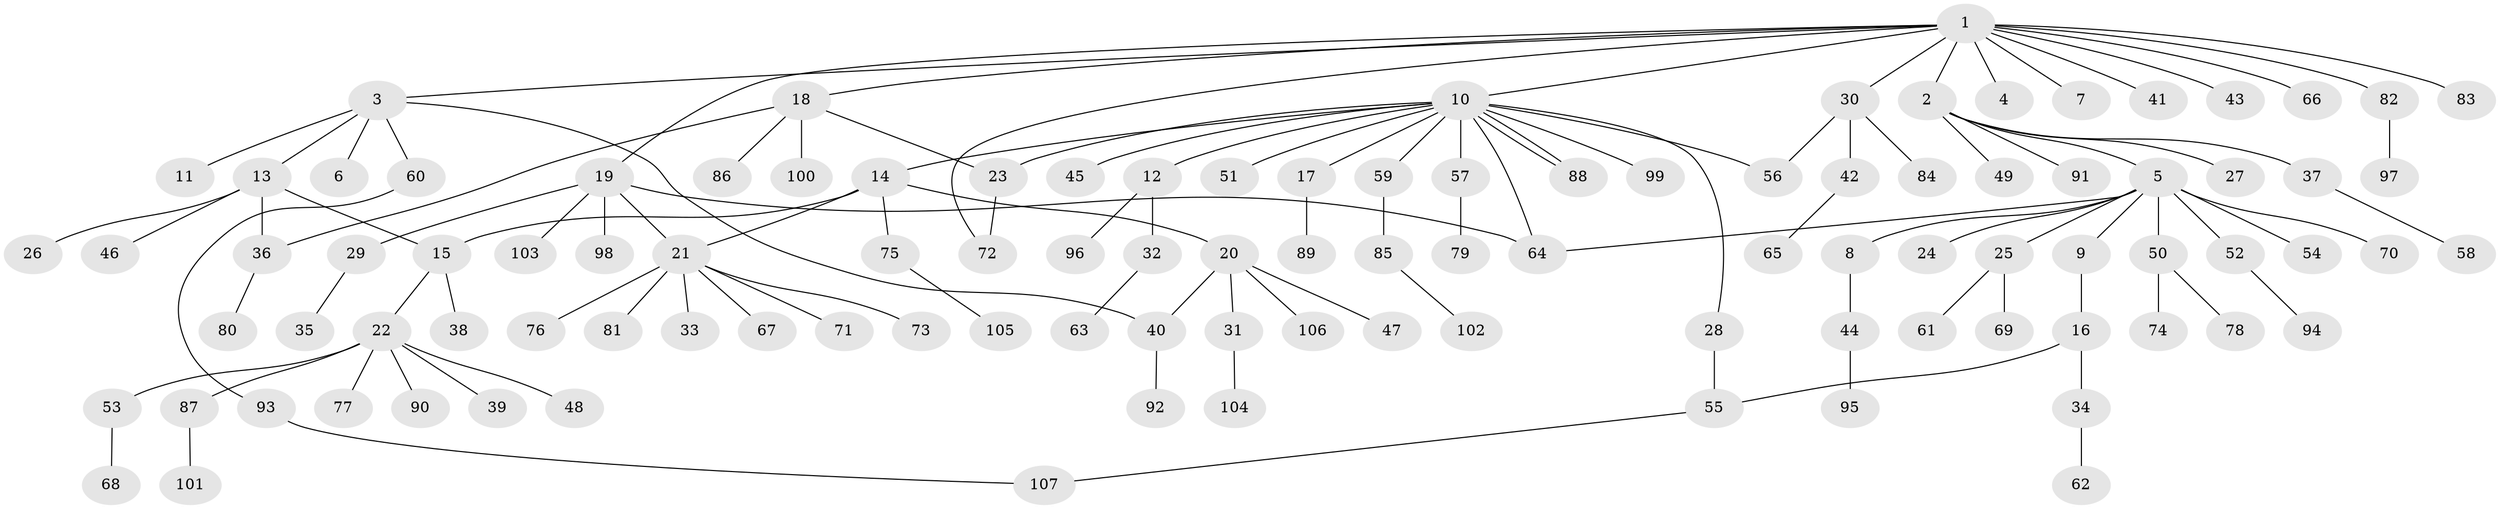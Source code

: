 // coarse degree distribution, {13: 0.012658227848101266, 5: 0.02531645569620253, 1: 0.5949367088607594, 9: 0.012658227848101266, 2: 0.21518987341772153, 14: 0.012658227848101266, 6: 0.0379746835443038, 7: 0.0379746835443038, 4: 0.02531645569620253, 3: 0.02531645569620253}
// Generated by graph-tools (version 1.1) at 2025/23/03/03/25 07:23:54]
// undirected, 107 vertices, 118 edges
graph export_dot {
graph [start="1"]
  node [color=gray90,style=filled];
  1;
  2;
  3;
  4;
  5;
  6;
  7;
  8;
  9;
  10;
  11;
  12;
  13;
  14;
  15;
  16;
  17;
  18;
  19;
  20;
  21;
  22;
  23;
  24;
  25;
  26;
  27;
  28;
  29;
  30;
  31;
  32;
  33;
  34;
  35;
  36;
  37;
  38;
  39;
  40;
  41;
  42;
  43;
  44;
  45;
  46;
  47;
  48;
  49;
  50;
  51;
  52;
  53;
  54;
  55;
  56;
  57;
  58;
  59;
  60;
  61;
  62;
  63;
  64;
  65;
  66;
  67;
  68;
  69;
  70;
  71;
  72;
  73;
  74;
  75;
  76;
  77;
  78;
  79;
  80;
  81;
  82;
  83;
  84;
  85;
  86;
  87;
  88;
  89;
  90;
  91;
  92;
  93;
  94;
  95;
  96;
  97;
  98;
  99;
  100;
  101;
  102;
  103;
  104;
  105;
  106;
  107;
  1 -- 2;
  1 -- 3;
  1 -- 4;
  1 -- 7;
  1 -- 10;
  1 -- 18;
  1 -- 19;
  1 -- 30;
  1 -- 41;
  1 -- 43;
  1 -- 66;
  1 -- 72;
  1 -- 82;
  1 -- 83;
  2 -- 5;
  2 -- 27;
  2 -- 37;
  2 -- 49;
  2 -- 91;
  3 -- 6;
  3 -- 11;
  3 -- 13;
  3 -- 40;
  3 -- 60;
  5 -- 8;
  5 -- 9;
  5 -- 24;
  5 -- 25;
  5 -- 50;
  5 -- 52;
  5 -- 54;
  5 -- 64;
  5 -- 70;
  8 -- 44;
  9 -- 16;
  10 -- 12;
  10 -- 14;
  10 -- 17;
  10 -- 23;
  10 -- 28;
  10 -- 45;
  10 -- 51;
  10 -- 56;
  10 -- 57;
  10 -- 59;
  10 -- 64;
  10 -- 88;
  10 -- 88;
  10 -- 99;
  12 -- 32;
  12 -- 96;
  13 -- 15;
  13 -- 26;
  13 -- 36;
  13 -- 46;
  14 -- 15;
  14 -- 20;
  14 -- 21;
  14 -- 75;
  15 -- 22;
  15 -- 38;
  16 -- 34;
  16 -- 55;
  17 -- 89;
  18 -- 23;
  18 -- 36;
  18 -- 86;
  18 -- 100;
  19 -- 21;
  19 -- 29;
  19 -- 64;
  19 -- 98;
  19 -- 103;
  20 -- 31;
  20 -- 40;
  20 -- 47;
  20 -- 106;
  21 -- 33;
  21 -- 67;
  21 -- 71;
  21 -- 73;
  21 -- 76;
  21 -- 81;
  22 -- 39;
  22 -- 48;
  22 -- 53;
  22 -- 77;
  22 -- 87;
  22 -- 90;
  23 -- 72;
  25 -- 61;
  25 -- 69;
  28 -- 55;
  29 -- 35;
  30 -- 42;
  30 -- 56;
  30 -- 84;
  31 -- 104;
  32 -- 63;
  34 -- 62;
  36 -- 80;
  37 -- 58;
  40 -- 92;
  42 -- 65;
  44 -- 95;
  50 -- 74;
  50 -- 78;
  52 -- 94;
  53 -- 68;
  55 -- 107;
  57 -- 79;
  59 -- 85;
  60 -- 93;
  75 -- 105;
  82 -- 97;
  85 -- 102;
  87 -- 101;
  93 -- 107;
}
